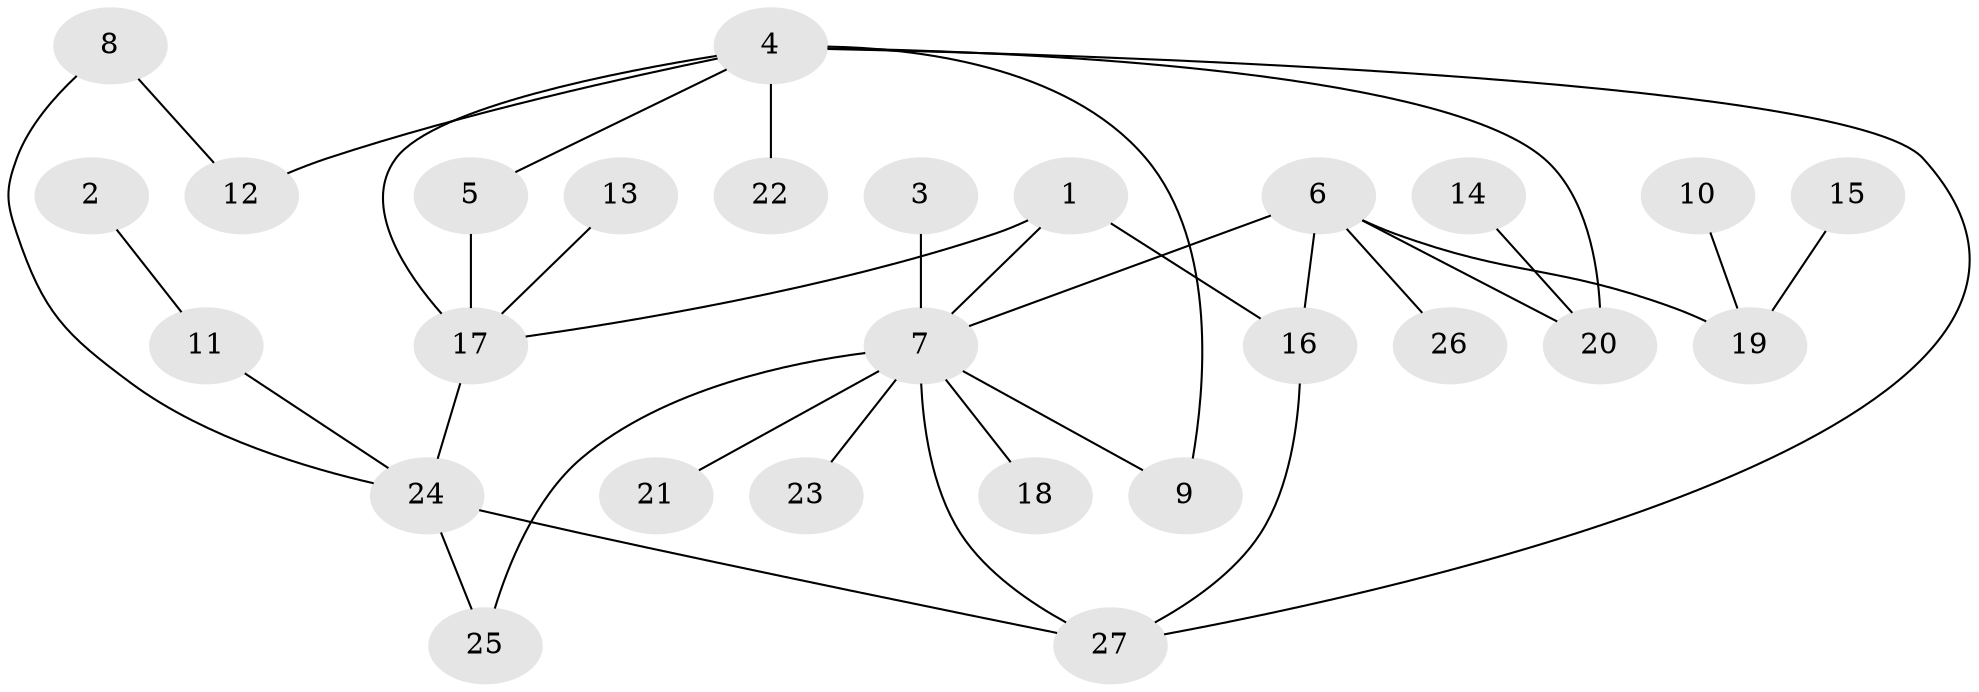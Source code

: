 // original degree distribution, {7: 0.05555555555555555, 3: 0.07407407407407407, 5: 0.037037037037037035, 8: 0.018518518518518517, 11: 0.018518518518518517, 4: 0.07407407407407407, 1: 0.5925925925925926, 2: 0.12962962962962962}
// Generated by graph-tools (version 1.1) at 2025/02/03/09/25 03:02:34]
// undirected, 27 vertices, 35 edges
graph export_dot {
graph [start="1"]
  node [color=gray90,style=filled];
  1;
  2;
  3;
  4;
  5;
  6;
  7;
  8;
  9;
  10;
  11;
  12;
  13;
  14;
  15;
  16;
  17;
  18;
  19;
  20;
  21;
  22;
  23;
  24;
  25;
  26;
  27;
  1 -- 7 [weight=1.0];
  1 -- 16 [weight=1.0];
  1 -- 17 [weight=1.0];
  2 -- 11 [weight=1.0];
  3 -- 7 [weight=1.0];
  4 -- 5 [weight=1.0];
  4 -- 9 [weight=1.0];
  4 -- 12 [weight=1.0];
  4 -- 17 [weight=1.0];
  4 -- 20 [weight=1.0];
  4 -- 22 [weight=1.0];
  4 -- 27 [weight=1.0];
  5 -- 17 [weight=1.0];
  6 -- 7 [weight=1.0];
  6 -- 16 [weight=1.0];
  6 -- 19 [weight=1.0];
  6 -- 20 [weight=1.0];
  6 -- 26 [weight=1.0];
  7 -- 9 [weight=1.0];
  7 -- 18 [weight=1.0];
  7 -- 21 [weight=1.0];
  7 -- 23 [weight=1.0];
  7 -- 25 [weight=1.0];
  7 -- 27 [weight=1.0];
  8 -- 12 [weight=1.0];
  8 -- 24 [weight=1.0];
  10 -- 19 [weight=1.0];
  11 -- 24 [weight=1.0];
  13 -- 17 [weight=1.0];
  14 -- 20 [weight=1.0];
  15 -- 19 [weight=1.0];
  16 -- 27 [weight=1.0];
  17 -- 24 [weight=1.0];
  24 -- 25 [weight=1.0];
  24 -- 27 [weight=1.0];
}
